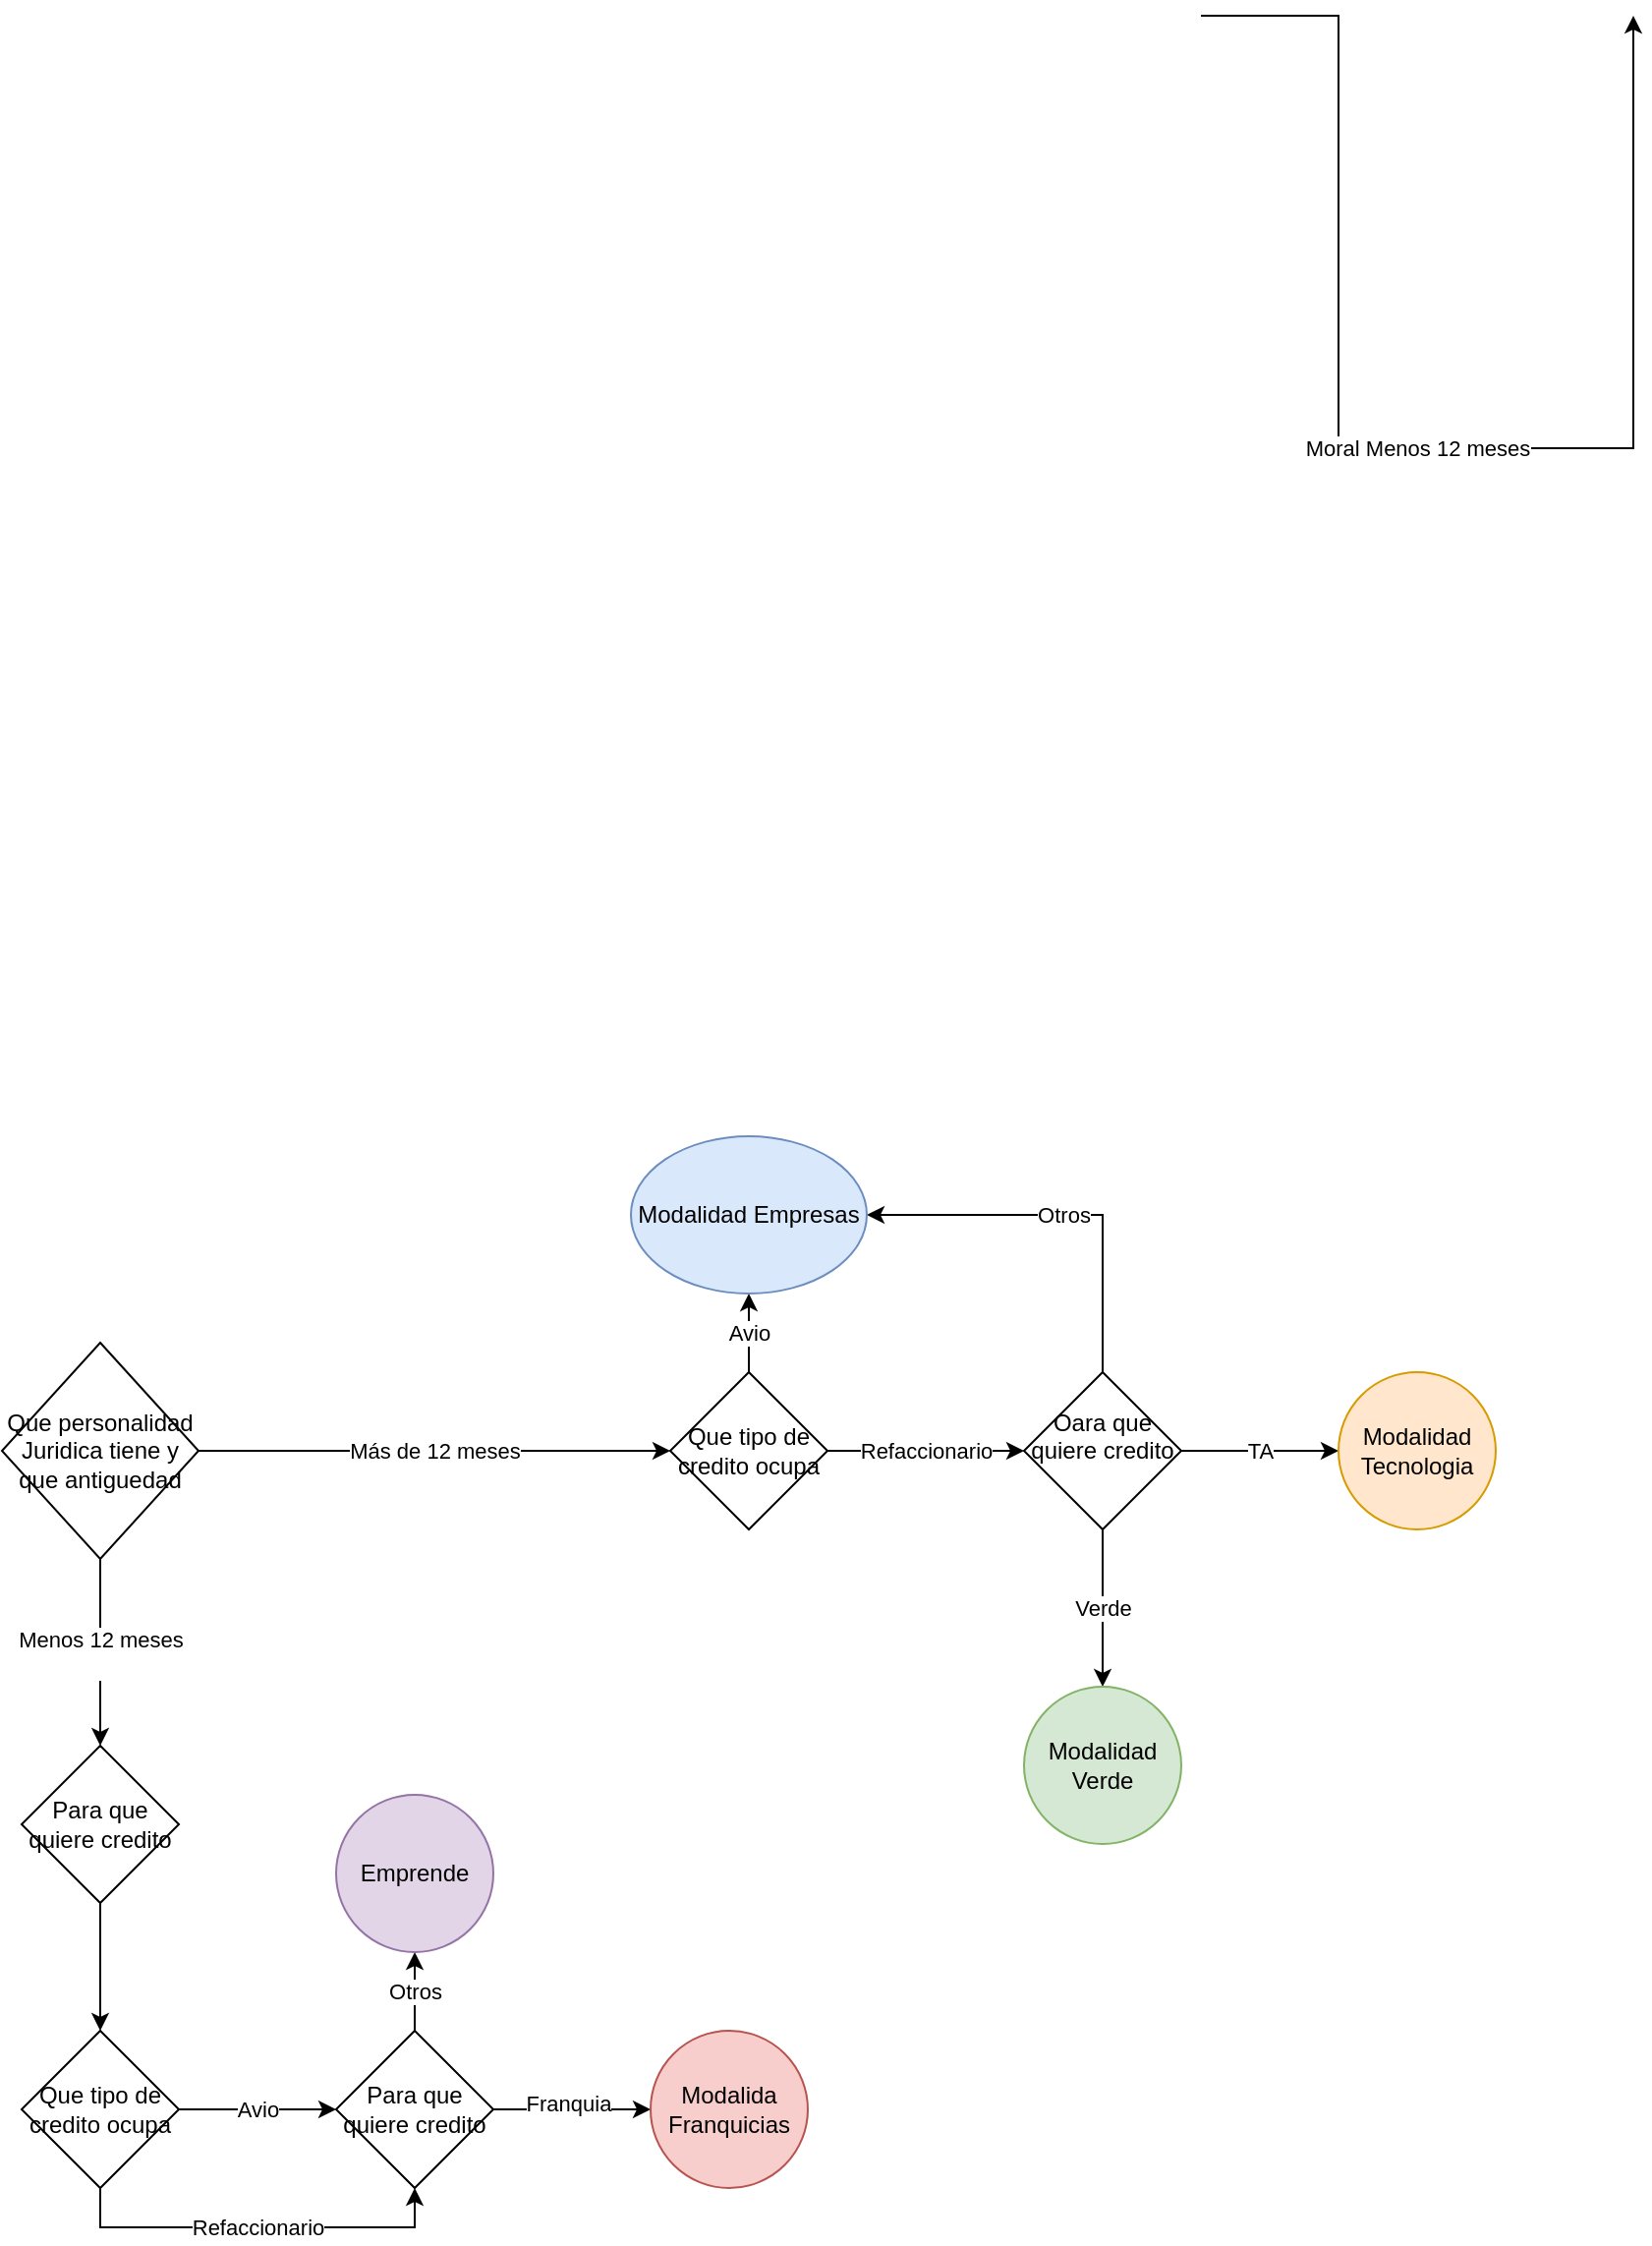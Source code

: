<mxfile version="21.6.9" type="github">
  <diagram name="Página-1" id="JHJfn4mjrUaLfloTid5-">
    <mxGraphModel dx="1914" dy="-79" grid="1" gridSize="10" guides="1" tooltips="1" connect="1" arrows="1" fold="1" page="1" pageScale="1" pageWidth="850" pageHeight="1100" math="0" shadow="0">
      <root>
        <mxCell id="0" />
        <mxCell id="1" parent="0" />
        <mxCell id="EC1kwhelbDId_uSTZI2A-25" value="Moral Menos 12 meses" style="edgeStyle=orthogonalEdgeStyle;rounded=0;orthogonalLoop=1;jettySize=auto;html=1;entryX=1;entryY=0.5;entryDx=0;entryDy=0;" parent="1" target="EC1kwhelbDId_uSTZI2A-26" edge="1">
          <mxGeometry relative="1" as="geometry">
            <mxPoint x="940" y="765" as="targetPoint" />
            <Array as="points">
              <mxPoint x="790" y="765" />
              <mxPoint x="790" y="985" />
            </Array>
            <mxPoint x="720" y="765" as="sourcePoint" />
          </mxGeometry>
        </mxCell>
        <mxCell id="6H2FKiH2jLDGs6OgGhX_-3" value="Más de 12 meses" style="edgeStyle=orthogonalEdgeStyle;rounded=0;orthogonalLoop=1;jettySize=auto;html=1;" edge="1" parent="1" source="6H2FKiH2jLDGs6OgGhX_-1" target="6H2FKiH2jLDGs6OgGhX_-2">
          <mxGeometry relative="1" as="geometry" />
        </mxCell>
        <mxCell id="6H2FKiH2jLDGs6OgGhX_-5" value="&lt;div&gt;Menos 12 meses&lt;/div&gt;&lt;div&gt;&lt;br&gt;&lt;/div&gt;" style="edgeStyle=orthogonalEdgeStyle;rounded=0;orthogonalLoop=1;jettySize=auto;html=1;" edge="1" parent="1" source="6H2FKiH2jLDGs6OgGhX_-1" target="6H2FKiH2jLDGs6OgGhX_-4">
          <mxGeometry relative="1" as="geometry" />
        </mxCell>
        <mxCell id="6H2FKiH2jLDGs6OgGhX_-1" value="Que personalidad Juridica tiene y que antiguedad" style="rhombus;whiteSpace=wrap;html=1;" vertex="1" parent="1">
          <mxGeometry x="110" y="1440" width="100" height="110" as="geometry" />
        </mxCell>
        <mxCell id="6H2FKiH2jLDGs6OgGhX_-7" value="Avio" style="edgeStyle=orthogonalEdgeStyle;rounded=0;orthogonalLoop=1;jettySize=auto;html=1;" edge="1" parent="1" source="6H2FKiH2jLDGs6OgGhX_-2" target="6H2FKiH2jLDGs6OgGhX_-20">
          <mxGeometry relative="1" as="geometry">
            <mxPoint x="490" y="1375" as="targetPoint" />
          </mxGeometry>
        </mxCell>
        <mxCell id="6H2FKiH2jLDGs6OgGhX_-9" value="Refaccionario" style="edgeStyle=orthogonalEdgeStyle;rounded=0;orthogonalLoop=1;jettySize=auto;html=1;" edge="1" parent="1" source="6H2FKiH2jLDGs6OgGhX_-2" target="6H2FKiH2jLDGs6OgGhX_-8">
          <mxGeometry relative="1" as="geometry" />
        </mxCell>
        <mxCell id="6H2FKiH2jLDGs6OgGhX_-2" value="Que tipo de credito ocupa" style="rhombus;whiteSpace=wrap;html=1;" vertex="1" parent="1">
          <mxGeometry x="450" y="1455" width="80" height="80" as="geometry" />
        </mxCell>
        <mxCell id="6H2FKiH2jLDGs6OgGhX_-11" value="" style="edgeStyle=orthogonalEdgeStyle;rounded=0;orthogonalLoop=1;jettySize=auto;html=1;" edge="1" parent="1" source="6H2FKiH2jLDGs6OgGhX_-4" target="6H2FKiH2jLDGs6OgGhX_-10">
          <mxGeometry relative="1" as="geometry" />
        </mxCell>
        <mxCell id="6H2FKiH2jLDGs6OgGhX_-4" value="Para que quiere credito" style="rhombus;whiteSpace=wrap;html=1;" vertex="1" parent="1">
          <mxGeometry x="120" y="1645" width="80" height="80" as="geometry" />
        </mxCell>
        <mxCell id="6H2FKiH2jLDGs6OgGhX_-22" value="&lt;div&gt;TA&lt;/div&gt;" style="edgeStyle=orthogonalEdgeStyle;rounded=0;orthogonalLoop=1;jettySize=auto;html=1;" edge="1" parent="1" source="6H2FKiH2jLDGs6OgGhX_-8" target="6H2FKiH2jLDGs6OgGhX_-21">
          <mxGeometry relative="1" as="geometry" />
        </mxCell>
        <mxCell id="6H2FKiH2jLDGs6OgGhX_-24" value="Verde" style="edgeStyle=orthogonalEdgeStyle;rounded=0;orthogonalLoop=1;jettySize=auto;html=1;" edge="1" parent="1" source="6H2FKiH2jLDGs6OgGhX_-8" target="6H2FKiH2jLDGs6OgGhX_-23">
          <mxGeometry relative="1" as="geometry" />
        </mxCell>
        <mxCell id="6H2FKiH2jLDGs6OgGhX_-26" value="Otros" style="edgeStyle=orthogonalEdgeStyle;rounded=0;orthogonalLoop=1;jettySize=auto;html=1;entryX=1;entryY=0.5;entryDx=0;entryDy=0;" edge="1" parent="1" source="6H2FKiH2jLDGs6OgGhX_-8" target="6H2FKiH2jLDGs6OgGhX_-20">
          <mxGeometry relative="1" as="geometry">
            <mxPoint x="670" y="1375" as="targetPoint" />
            <Array as="points">
              <mxPoint x="670" y="1375" />
            </Array>
          </mxGeometry>
        </mxCell>
        <mxCell id="6H2FKiH2jLDGs6OgGhX_-8" value="&lt;div&gt;Oara que quiere credito&lt;/div&gt;&lt;div&gt;&lt;br&gt;&lt;/div&gt;" style="rhombus;whiteSpace=wrap;html=1;" vertex="1" parent="1">
          <mxGeometry x="630" y="1455" width="80" height="80" as="geometry" />
        </mxCell>
        <mxCell id="6H2FKiH2jLDGs6OgGhX_-13" value="Avio" style="edgeStyle=orthogonalEdgeStyle;rounded=0;orthogonalLoop=1;jettySize=auto;html=1;" edge="1" parent="1" source="6H2FKiH2jLDGs6OgGhX_-10" target="6H2FKiH2jLDGs6OgGhX_-12">
          <mxGeometry relative="1" as="geometry" />
        </mxCell>
        <mxCell id="6H2FKiH2jLDGs6OgGhX_-14" value="Refaccionario" style="edgeStyle=orthogonalEdgeStyle;rounded=0;orthogonalLoop=1;jettySize=auto;html=1;entryX=0.5;entryY=1;entryDx=0;entryDy=0;" edge="1" parent="1" source="6H2FKiH2jLDGs6OgGhX_-10" target="6H2FKiH2jLDGs6OgGhX_-12">
          <mxGeometry relative="1" as="geometry">
            <Array as="points">
              <mxPoint x="160" y="1890" />
              <mxPoint x="320" y="1890" />
            </Array>
          </mxGeometry>
        </mxCell>
        <mxCell id="6H2FKiH2jLDGs6OgGhX_-10" value="Que tipo de credito ocupa" style="rhombus;whiteSpace=wrap;html=1;" vertex="1" parent="1">
          <mxGeometry x="120" y="1790" width="80" height="80" as="geometry" />
        </mxCell>
        <mxCell id="6H2FKiH2jLDGs6OgGhX_-16" value="" style="edgeStyle=orthogonalEdgeStyle;rounded=0;orthogonalLoop=1;jettySize=auto;html=1;" edge="1" parent="1" source="6H2FKiH2jLDGs6OgGhX_-12" target="6H2FKiH2jLDGs6OgGhX_-15">
          <mxGeometry relative="1" as="geometry" />
        </mxCell>
        <mxCell id="6H2FKiH2jLDGs6OgGhX_-17" value="Franquia" style="edgeLabel;html=1;align=center;verticalAlign=middle;resizable=0;points=[];" vertex="1" connectable="0" parent="6H2FKiH2jLDGs6OgGhX_-16">
          <mxGeometry x="-0.05" y="3" relative="1" as="geometry">
            <mxPoint as="offset" />
          </mxGeometry>
        </mxCell>
        <mxCell id="6H2FKiH2jLDGs6OgGhX_-19" value="Otros" style="edgeStyle=orthogonalEdgeStyle;rounded=0;orthogonalLoop=1;jettySize=auto;html=1;" edge="1" parent="1" source="6H2FKiH2jLDGs6OgGhX_-12" target="6H2FKiH2jLDGs6OgGhX_-18">
          <mxGeometry relative="1" as="geometry" />
        </mxCell>
        <mxCell id="6H2FKiH2jLDGs6OgGhX_-12" value="Para que quiere credito" style="rhombus;whiteSpace=wrap;html=1;" vertex="1" parent="1">
          <mxGeometry x="280" y="1790" width="80" height="80" as="geometry" />
        </mxCell>
        <mxCell id="6H2FKiH2jLDGs6OgGhX_-15" value="Modalida Franquicias" style="ellipse;whiteSpace=wrap;html=1;fillColor=#f8cecc;strokeColor=#b85450;" vertex="1" parent="1">
          <mxGeometry x="440" y="1790" width="80" height="80" as="geometry" />
        </mxCell>
        <mxCell id="6H2FKiH2jLDGs6OgGhX_-18" value="Emprende" style="ellipse;whiteSpace=wrap;html=1;fillColor=#e1d5e7;strokeColor=#9673a6;" vertex="1" parent="1">
          <mxGeometry x="280" y="1670" width="80" height="80" as="geometry" />
        </mxCell>
        <mxCell id="6H2FKiH2jLDGs6OgGhX_-20" value="Modalidad Empresas" style="ellipse;whiteSpace=wrap;html=1;fillColor=#dae8fc;strokeColor=#6c8ebf;" vertex="1" parent="1">
          <mxGeometry x="430" y="1335" width="120" height="80" as="geometry" />
        </mxCell>
        <mxCell id="6H2FKiH2jLDGs6OgGhX_-21" value="Modalidad Tecnologia" style="ellipse;whiteSpace=wrap;html=1;fillColor=#ffe6cc;strokeColor=#d79b00;" vertex="1" parent="1">
          <mxGeometry x="790" y="1455" width="80" height="80" as="geometry" />
        </mxCell>
        <mxCell id="6H2FKiH2jLDGs6OgGhX_-23" value="Modalidad Verde" style="ellipse;whiteSpace=wrap;html=1;fillColor=#d5e8d4;strokeColor=#82b366;" vertex="1" parent="1">
          <mxGeometry x="630" y="1615" width="80" height="80" as="geometry" />
        </mxCell>
      </root>
    </mxGraphModel>
  </diagram>
</mxfile>
